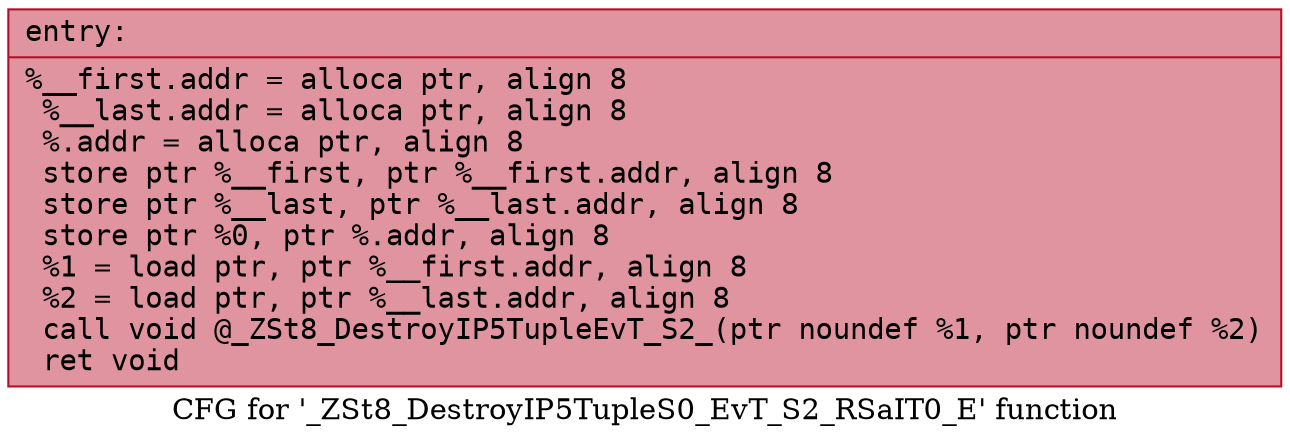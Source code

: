 digraph "CFG for '_ZSt8_DestroyIP5TupleS0_EvT_S2_RSaIT0_E' function" {
	label="CFG for '_ZSt8_DestroyIP5TupleS0_EvT_S2_RSaIT0_E' function";

	Node0x55c606391ae0 [shape=record,color="#b70d28ff", style=filled, fillcolor="#b70d2870" fontname="Courier",label="{entry:\l|  %__first.addr = alloca ptr, align 8\l  %__last.addr = alloca ptr, align 8\l  %.addr = alloca ptr, align 8\l  store ptr %__first, ptr %__first.addr, align 8\l  store ptr %__last, ptr %__last.addr, align 8\l  store ptr %0, ptr %.addr, align 8\l  %1 = load ptr, ptr %__first.addr, align 8\l  %2 = load ptr, ptr %__last.addr, align 8\l  call void @_ZSt8_DestroyIP5TupleEvT_S2_(ptr noundef %1, ptr noundef %2)\l  ret void\l}"];
}
